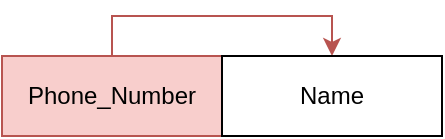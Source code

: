 <mxfile version="24.7.17">
  <diagram name="第 1 页" id="Rk2AdE9gHm00xe2lMqVw">
    <mxGraphModel dx="1164" dy="1069" grid="1" gridSize="10" guides="1" tooltips="1" connect="1" arrows="1" fold="1" page="1" pageScale="1" pageWidth="827" pageHeight="1169" math="0" shadow="0">
      <root>
        <mxCell id="0" />
        <mxCell id="1" parent="0" />
        <mxCell id="EfMGP3iTbsy4oNZMzjr8-93" style="edgeStyle=orthogonalEdgeStyle;rounded=0;orthogonalLoop=1;jettySize=auto;html=1;exitX=0.5;exitY=0;exitDx=0;exitDy=0;entryX=0.5;entryY=0;entryDx=0;entryDy=0;fillColor=#f8cecc;strokeColor=#b85450;" edge="1" parent="1" source="EfMGP3iTbsy4oNZMzjr8-94" target="EfMGP3iTbsy4oNZMzjr8-96">
          <mxGeometry relative="1" as="geometry" />
        </mxCell>
        <mxCell id="EfMGP3iTbsy4oNZMzjr8-94" value="Phone_Number" style="rounded=0;whiteSpace=wrap;html=1;fillColor=#f8cecc;strokeColor=#b85450;" vertex="1" parent="1">
          <mxGeometry x="20" y="890" width="110" height="40" as="geometry" />
        </mxCell>
        <mxCell id="EfMGP3iTbsy4oNZMzjr8-96" value="Name" style="rounded=0;whiteSpace=wrap;html=1;" vertex="1" parent="1">
          <mxGeometry x="130" y="890" width="110" height="40" as="geometry" />
        </mxCell>
      </root>
    </mxGraphModel>
  </diagram>
</mxfile>
